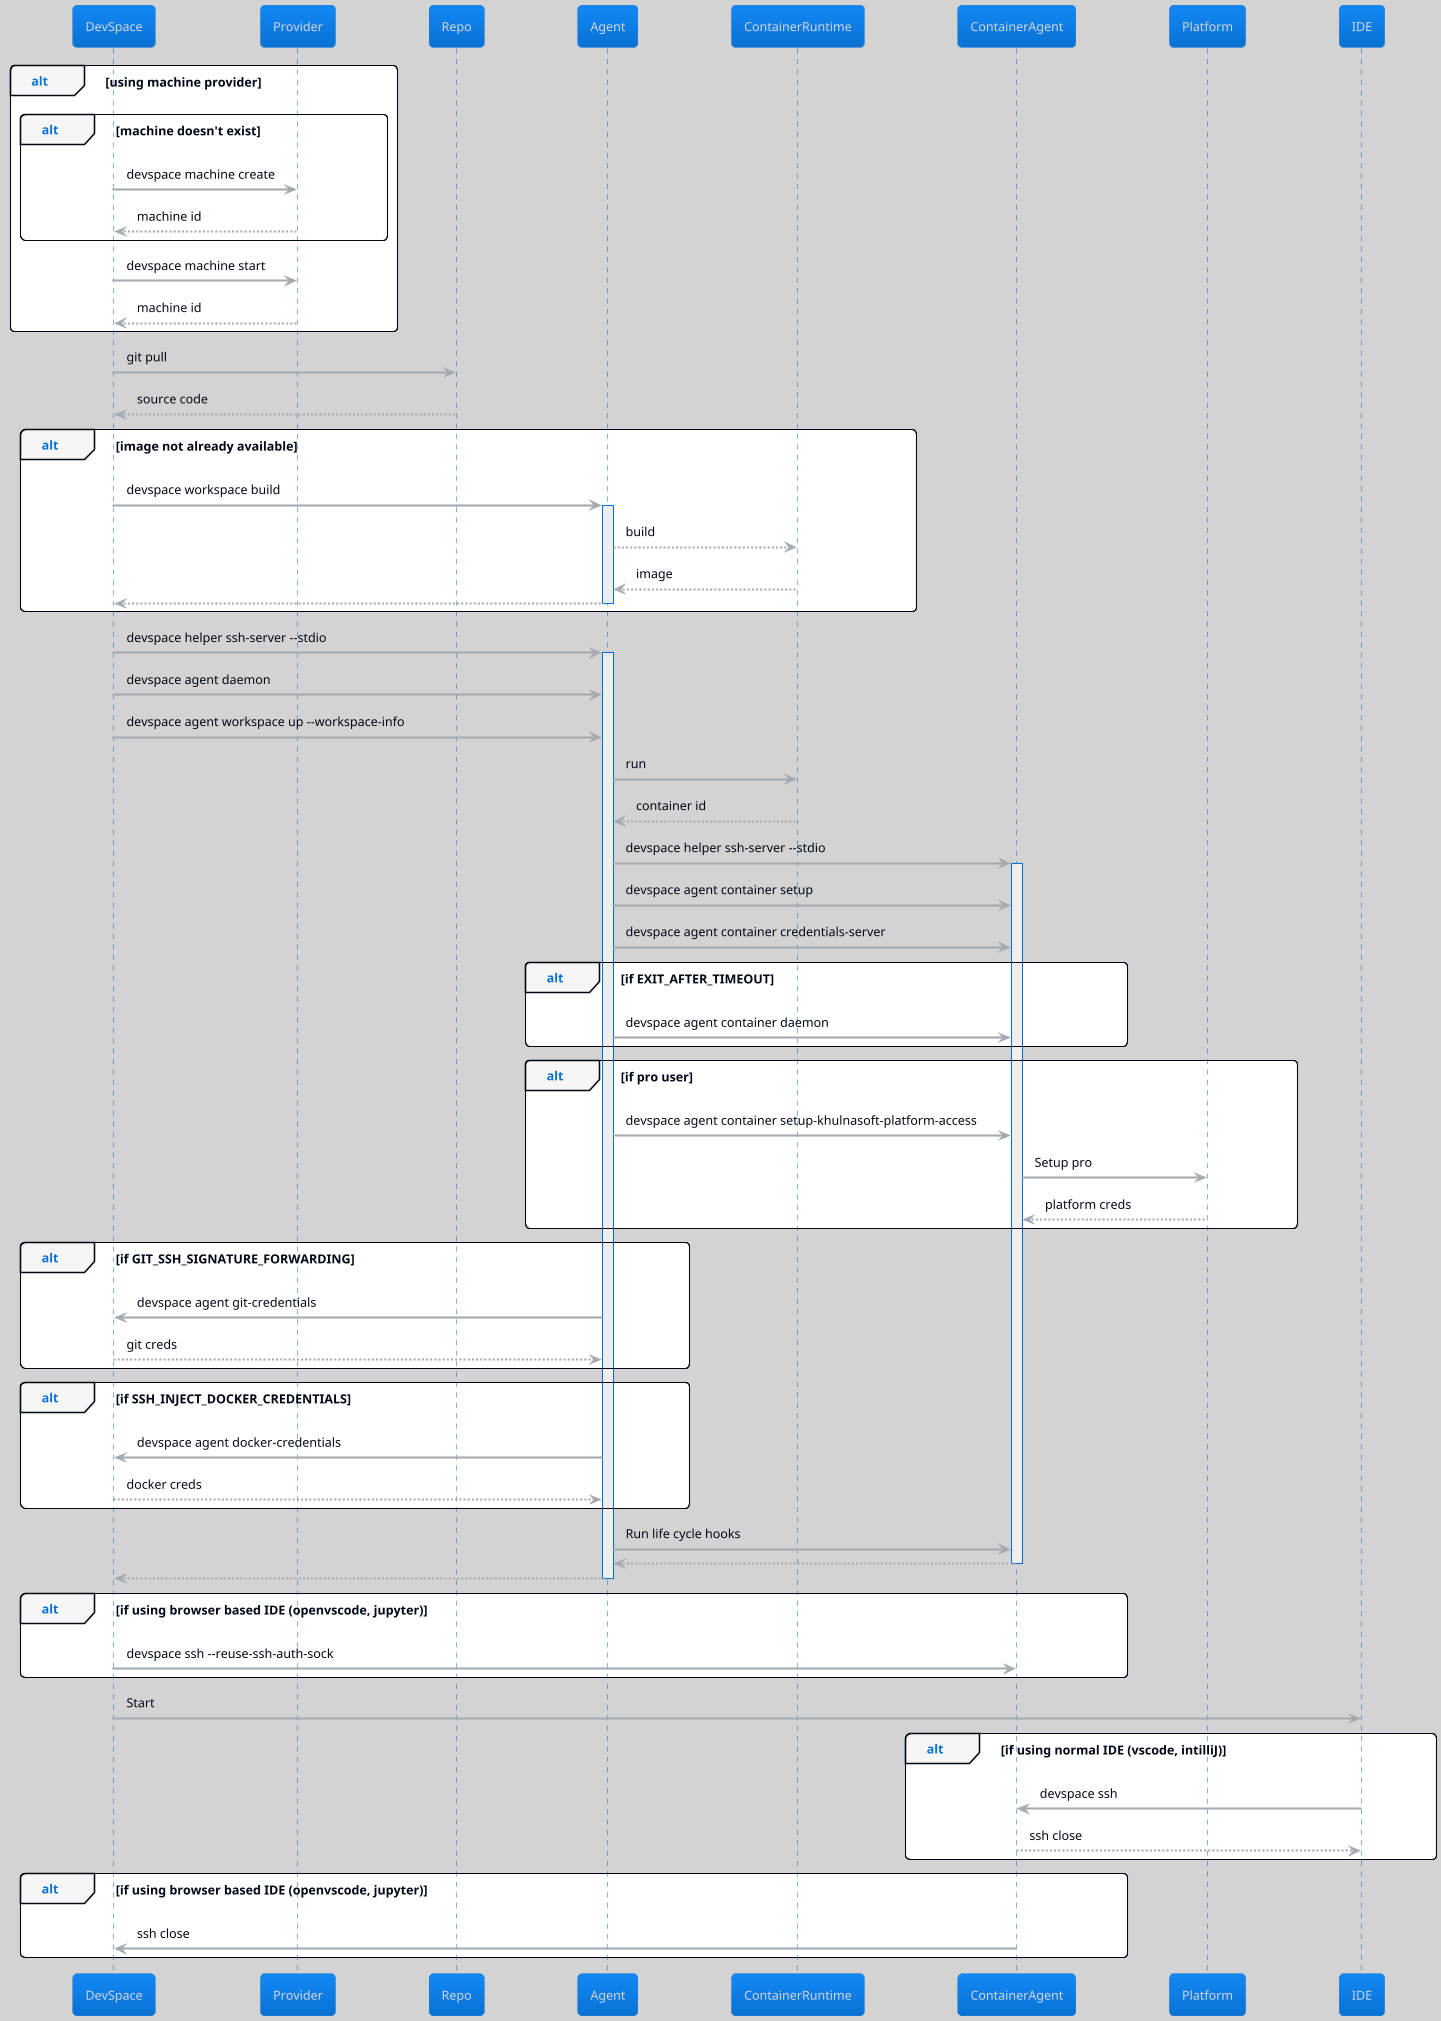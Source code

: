@startuml

!theme cloudscape-design
skinparam BackgroundColor lightgray

alt using machine provider
alt machine doesn't exist
DevSpace -> Provider: devspace machine create
Provider --> DevSpace: machine id
end
DevSpace -> Provider: devspace machine start
Provider --> DevSpace: machine id
end

DevSpace -> Repo: git pull
Repo --> DevSpace: source code

alt image not already available
DevSpace -> Agent: devspace workspace build
activate Agent
Agent --> ContainerRuntime: build
ContainerRuntime --> Agent: image
Agent --> DevSpace:
deactivate Agent
end

DevSpace -> Agent: devspace helper ssh-server --stdio
activate Agent
DevSpace -> Agent: devspace agent daemon
DevSpace -> Agent: devspace agent workspace up --workspace-info

Agent -> ContainerRuntime: run
ContainerRuntime --> Agent: container id

Agent -> ContainerAgent: devspace helper ssh-server --stdio
activate ContainerAgent

Agent -> ContainerAgent: devspace agent container setup
Agent -> ContainerAgent: devspace agent container credentials-server
alt if EXIT_AFTER_TIMEOUT
Agent -> ContainerAgent: devspace agent container daemon
end

alt if pro user
Agent -> ContainerAgent: devspace agent container setup-khulnasoft-platform-access
ContainerAgent -> Platform: Setup pro
Platform --> ContainerAgent: platform creds
end

alt if GIT_SSH_SIGNATURE_FORWARDING
Agent -> DevSpace: devspace agent git-credentials
DevSpace --> Agent: git creds
end
alt if SSH_INJECT_DOCKER_CREDENTIALS
Agent -> DevSpace: devspace agent docker-credentials
DevSpace --> Agent: docker creds
end

Agent -> ContainerAgent: Run life cycle hooks

ContainerAgent --> Agent:
deactivate ContainerAgent
Agent --> DevSpace:
deactivate Agent

alt if using browser based IDE (openvscode, jupyter)
DevSpace -> ContainerAgent: devspace ssh --reuse-ssh-auth-sock
end

DevSpace -> IDE: Start

alt if using normal IDE (vscode, intilliJ)
IDE -> ContainerAgent: devspace ssh
ContainerAgent --> IDE: ssh close
end

alt if using browser based IDE (openvscode, jupyter)
ContainerAgent -> DevSpace: ssh close
end


@enduml
